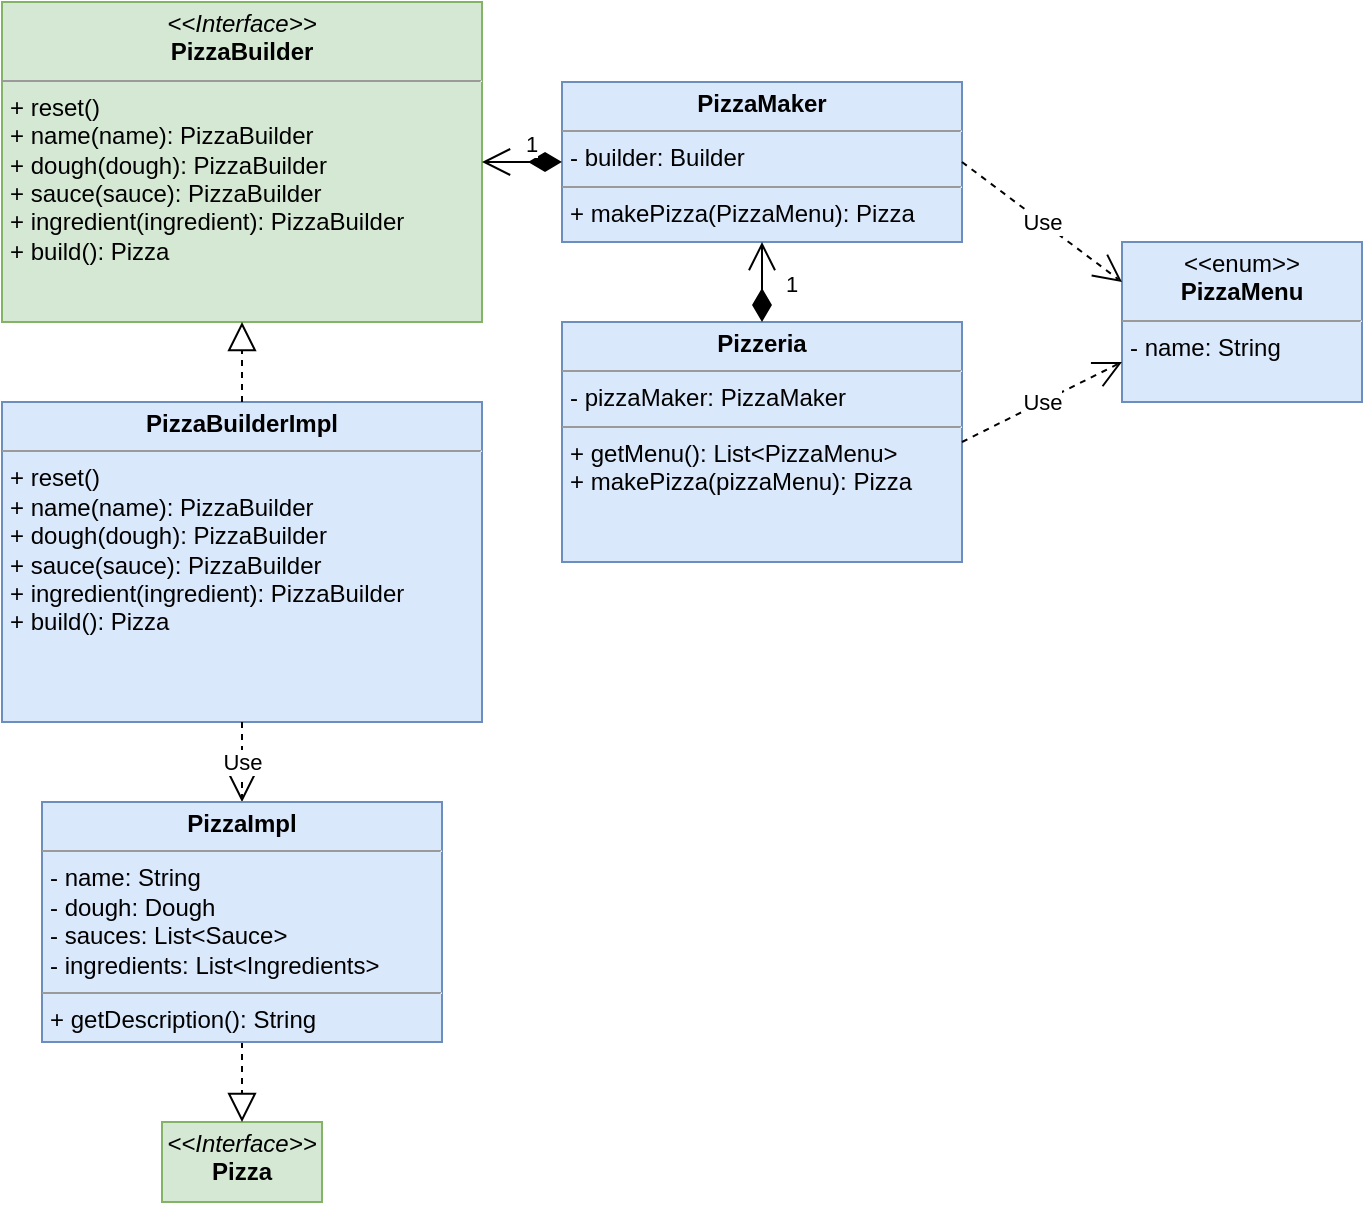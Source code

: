 <mxfile version="13.3.9" type="device"><diagram id="XSMCQ6DcbYDb3L2ME3EQ" name="Page-1"><mxGraphModel dx="2031" dy="1174" grid="1" gridSize="10" guides="1" tooltips="1" connect="1" arrows="1" fold="1" page="1" pageScale="1" pageWidth="827" pageHeight="1169" math="0" shadow="0"><root><mxCell id="0"/><mxCell id="1" parent="0"/><mxCell id="3TZB6DCiF2WV6za8s8yi-10" value="&lt;p style=&quot;margin: 0px ; margin-top: 4px ; text-align: center&quot;&gt;&lt;b&gt;PizzaBuilderImpl&lt;/b&gt;&lt;br&gt;&lt;/p&gt;&lt;hr size=&quot;1&quot;&gt;&lt;p style=&quot;margin: 0px 0px 0px 4px&quot;&gt;+ reset()&lt;/p&gt;&lt;p style=&quot;margin: 0px 0px 0px 4px&quot;&gt;+ name(name): PizzaBuilder&lt;/p&gt;&lt;p style=&quot;margin: 0px 0px 0px 4px&quot;&gt;+ dough(dough): PizzaBuilder&lt;/p&gt;&lt;p style=&quot;margin: 0px 0px 0px 4px&quot;&gt;+ sauce(sauce): PizzaBuilder&lt;/p&gt;&lt;p style=&quot;margin: 0px 0px 0px 4px&quot;&gt;+ ingredient(ingredient): PizzaBuilder&lt;/p&gt;&lt;p style=&quot;margin: 0px 0px 0px 4px&quot;&gt;+ build(): Pizza&lt;/p&gt;" style="verticalAlign=top;align=left;overflow=fill;fontSize=12;fontFamily=Helvetica;html=1;fillColor=#dae8fc;strokeColor=#6c8ebf;" parent="1" vertex="1"><mxGeometry x="40" y="240" width="240" height="160" as="geometry"/></mxCell><mxCell id="3TZB6DCiF2WV6za8s8yi-14" value="" style="group" parent="1" vertex="1" connectable="0"><mxGeometry x="120" y="600" width="80" height="40" as="geometry"/></mxCell><mxCell id="3TZB6DCiF2WV6za8s8yi-15" value="" style="group" parent="3TZB6DCiF2WV6za8s8yi-14" vertex="1" connectable="0"><mxGeometry width="80" height="40" as="geometry"/></mxCell><mxCell id="3TZB6DCiF2WV6za8s8yi-16" value="&lt;p style=&quot;margin: 0px ; margin-top: 4px ; text-align: center&quot;&gt;&lt;i&gt;&amp;lt;&amp;lt;Interface&amp;gt;&amp;gt;&lt;/i&gt;&lt;br&gt;&lt;b&gt;Pizza&lt;/b&gt;&lt;/p&gt;" style="verticalAlign=top;align=left;overflow=fill;fontSize=12;fontFamily=Helvetica;html=1;fillColor=#d5e8d4;strokeColor=#82b366;" parent="3TZB6DCiF2WV6za8s8yi-15" vertex="1"><mxGeometry width="80" height="40" as="geometry"/></mxCell><mxCell id="3TZB6DCiF2WV6za8s8yi-19" value="Use" style="endArrow=open;endSize=12;dashed=1;html=1;entryX=0.5;entryY=0;entryDx=0;entryDy=0;exitX=0.5;exitY=1;exitDx=0;exitDy=0;" parent="1" source="3TZB6DCiF2WV6za8s8yi-10" target="rzkEaUtQgAZiSITNNJiw-8" edge="1"><mxGeometry width="160" relative="1" as="geometry"><mxPoint x="220" y="340" as="sourcePoint"/><mxPoint x="160" y="440.0" as="targetPoint"/></mxGeometry></mxCell><mxCell id="3TZB6DCiF2WV6za8s8yi-21" value="" style="endArrow=block;dashed=1;endFill=0;endSize=12;html=1;entryX=0.5;entryY=0;entryDx=0;entryDy=0;exitX=0.5;exitY=1;exitDx=0;exitDy=0;" parent="1" source="rzkEaUtQgAZiSITNNJiw-8" target="3TZB6DCiF2WV6za8s8yi-16" edge="1"><mxGeometry width="160" relative="1" as="geometry"><mxPoint x="160" y="480" as="sourcePoint"/><mxPoint x="185" y="600" as="targetPoint"/></mxGeometry></mxCell><mxCell id="3TZB6DCiF2WV6za8s8yi-24" value="&lt;p style=&quot;margin: 0px ; margin-top: 4px ; text-align: center&quot;&gt;&lt;i&gt;&amp;lt;&amp;lt;Interface&amp;gt;&amp;gt;&lt;/i&gt;&lt;br&gt;&lt;b&gt;PizzaBuilder&lt;/b&gt;&lt;/p&gt;&lt;hr size=&quot;1&quot;&gt;&lt;p style=&quot;margin: 0px 0px 0px 4px&quot;&gt;+ reset()&lt;/p&gt;&lt;p style=&quot;margin: 0px 0px 0px 4px&quot;&gt;+ name(name): PizzaBuilder&lt;/p&gt;&lt;p style=&quot;margin: 0px 0px 0px 4px&quot;&gt;+ dough(dough): PizzaBuilder&lt;/p&gt;&lt;p style=&quot;margin: 0px 0px 0px 4px&quot;&gt;+ sauce(sauce): PizzaBuilder&lt;/p&gt;&lt;p style=&quot;margin: 0px 0px 0px 4px&quot;&gt;+ ingredient(ingredient): PizzaBuilder&lt;/p&gt;&lt;p style=&quot;margin: 0px 0px 0px 4px&quot;&gt;+ build(): Pizza&lt;/p&gt;" style="verticalAlign=top;align=left;overflow=fill;fontSize=12;fontFamily=Helvetica;html=1;fillColor=#d5e8d4;strokeColor=#82b366;" parent="1" vertex="1"><mxGeometry x="40" y="40" width="240" height="160" as="geometry"/></mxCell><mxCell id="3TZB6DCiF2WV6za8s8yi-26" value="" style="endArrow=block;dashed=1;endFill=0;endSize=12;html=1;exitX=0.5;exitY=0;exitDx=0;exitDy=0;entryX=0.5;entryY=1;entryDx=0;entryDy=0;" parent="1" source="3TZB6DCiF2WV6za8s8yi-10" target="3TZB6DCiF2WV6za8s8yi-24" edge="1"><mxGeometry width="160" relative="1" as="geometry"><mxPoint x="120" y="420" as="sourcePoint"/><mxPoint x="150" y="230" as="targetPoint"/></mxGeometry></mxCell><mxCell id="3TZB6DCiF2WV6za8s8yi-29" value="&lt;p style=&quot;margin: 0px ; margin-top: 4px ; text-align: center&quot;&gt;&lt;b&gt;PizzaMaker&lt;/b&gt;&lt;/p&gt;&lt;hr size=&quot;1&quot;&gt;&lt;p style=&quot;margin: 0px ; margin-left: 4px&quot;&gt;- builder: Builder&lt;/p&gt;&lt;hr size=&quot;1&quot;&gt;&lt;p style=&quot;margin: 0px ; margin-left: 4px&quot;&gt;+ makePizza(PizzaMenu): Pizza&lt;br&gt;&lt;/p&gt;" style="verticalAlign=top;align=left;overflow=fill;fontSize=12;fontFamily=Helvetica;html=1;fillColor=#dae8fc;strokeColor=#6c8ebf;" parent="1" vertex="1"><mxGeometry x="320" y="80" width="200" height="80" as="geometry"/></mxCell><mxCell id="rzkEaUtQgAZiSITNNJiw-1" value="1" style="endArrow=open;html=1;endSize=12;startArrow=diamondThin;startSize=14;startFill=1;edgeStyle=orthogonalEdgeStyle;align=left;verticalAlign=bottom;exitX=0;exitY=0.5;exitDx=0;exitDy=0;entryX=1;entryY=0.5;entryDx=0;entryDy=0;" edge="1" parent="1" source="3TZB6DCiF2WV6za8s8yi-29" target="3TZB6DCiF2WV6za8s8yi-24"><mxGeometry relative="1" as="geometry"><mxPoint x="380" y="120" as="sourcePoint"/><mxPoint x="540" y="120" as="targetPoint"/><mxPoint as="offset"/></mxGeometry></mxCell><mxCell id="rzkEaUtQgAZiSITNNJiw-2" value="&lt;p style=&quot;margin: 0px ; margin-top: 4px ; text-align: center&quot;&gt;&lt;b&gt;Pizzeria&lt;/b&gt;&lt;/p&gt;&lt;hr size=&quot;1&quot;&gt;&lt;p style=&quot;margin: 0px ; margin-left: 4px&quot;&gt;- pizzaMaker: PizzaMaker&lt;/p&gt;&lt;hr size=&quot;1&quot;&gt;&lt;p style=&quot;margin: 0px ; margin-left: 4px&quot;&gt;+ getMenu(): List&amp;lt;PizzaMenu&amp;gt;&lt;br&gt;&lt;/p&gt;&lt;p style=&quot;margin: 0px ; margin-left: 4px&quot;&gt;+ makePizza(pizzaMenu): Pizza&amp;nbsp;&lt;/p&gt;" style="verticalAlign=top;align=left;overflow=fill;fontSize=12;fontFamily=Helvetica;html=1;fillColor=#dae8fc;strokeColor=#6c8ebf;" vertex="1" parent="1"><mxGeometry x="320" y="200" width="200" height="120" as="geometry"/></mxCell><mxCell id="rzkEaUtQgAZiSITNNJiw-4" value="&lt;p style=&quot;margin: 0px ; margin-top: 4px ; text-align: center&quot;&gt;&amp;lt;&amp;lt;enum&amp;gt;&amp;gt;&lt;br&gt;&lt;b&gt;PizzaMenu&lt;/b&gt;&lt;/p&gt;&lt;hr size=&quot;1&quot;&gt;&lt;p style=&quot;margin: 0px ; margin-left: 4px&quot;&gt;- name: String&lt;/p&gt;&lt;p style=&quot;margin: 0px ; margin-left: 4px&quot;&gt;&lt;br&gt;&lt;/p&gt;" style="verticalAlign=top;align=left;overflow=fill;fontSize=12;fontFamily=Helvetica;html=1;fillColor=#dae8fc;strokeColor=#6c8ebf;" vertex="1" parent="1"><mxGeometry x="600" y="160" width="120" height="80" as="geometry"/></mxCell><mxCell id="rzkEaUtQgAZiSITNNJiw-5" value="Use" style="endArrow=open;endSize=12;dashed=1;html=1;entryX=0;entryY=0.75;entryDx=0;entryDy=0;exitX=1;exitY=0.5;exitDx=0;exitDy=0;" edge="1" parent="1" source="rzkEaUtQgAZiSITNNJiw-2" target="rzkEaUtQgAZiSITNNJiw-4"><mxGeometry width="160" relative="1" as="geometry"><mxPoint x="560" y="300" as="sourcePoint"/><mxPoint x="540" y="270" as="targetPoint"/></mxGeometry></mxCell><mxCell id="rzkEaUtQgAZiSITNNJiw-6" value="Use" style="endArrow=open;endSize=12;dashed=1;html=1;entryX=0;entryY=0.25;entryDx=0;entryDy=0;exitX=1;exitY=0.5;exitDx=0;exitDy=0;" edge="1" parent="1" source="3TZB6DCiF2WV6za8s8yi-29" target="rzkEaUtQgAZiSITNNJiw-4"><mxGeometry width="160" relative="1" as="geometry"><mxPoint x="530" y="270" as="sourcePoint"/><mxPoint x="570" y="210" as="targetPoint"/></mxGeometry></mxCell><mxCell id="rzkEaUtQgAZiSITNNJiw-7" value="1" style="endArrow=open;html=1;endSize=12;startArrow=diamondThin;startSize=14;startFill=1;edgeStyle=orthogonalEdgeStyle;align=left;verticalAlign=bottom;exitX=0.5;exitY=0;exitDx=0;exitDy=0;entryX=0.5;entryY=1;entryDx=0;entryDy=0;" edge="1" parent="1" source="rzkEaUtQgAZiSITNNJiw-2" target="3TZB6DCiF2WV6za8s8yi-29"><mxGeometry x="-0.5" y="-10" relative="1" as="geometry"><mxPoint x="330" y="130.0" as="sourcePoint"/><mxPoint x="250" y="130.0" as="targetPoint"/><mxPoint as="offset"/></mxGeometry></mxCell><mxCell id="rzkEaUtQgAZiSITNNJiw-8" value="&lt;p style=&quot;margin: 0px ; margin-top: 4px ; text-align: center&quot;&gt;&lt;b&gt;PizzaImpl&lt;/b&gt;&lt;/p&gt;&lt;hr size=&quot;1&quot;&gt;&lt;p style=&quot;margin: 0px ; margin-left: 4px&quot;&gt;- name: String&lt;/p&gt;&lt;p style=&quot;margin: 0px ; margin-left: 4px&quot;&gt;- dough: Dough&lt;/p&gt;&lt;p style=&quot;margin: 0px ; margin-left: 4px&quot;&gt;- sauces: List&amp;lt;Sauce&amp;gt;&lt;/p&gt;&lt;p style=&quot;margin: 0px ; margin-left: 4px&quot;&gt;- ingredients: List&amp;lt;Ingredients&amp;gt;&lt;/p&gt;&lt;hr size=&quot;1&quot;&gt;&lt;p style=&quot;margin: 0px ; margin-left: 4px&quot;&gt;+ getDescription(): String&lt;/p&gt;" style="verticalAlign=top;align=left;overflow=fill;fontSize=12;fontFamily=Helvetica;html=1;fillColor=#dae8fc;strokeColor=#6c8ebf;" vertex="1" parent="1"><mxGeometry x="60" y="440" width="200" height="120" as="geometry"/></mxCell></root></mxGraphModel></diagram></mxfile>